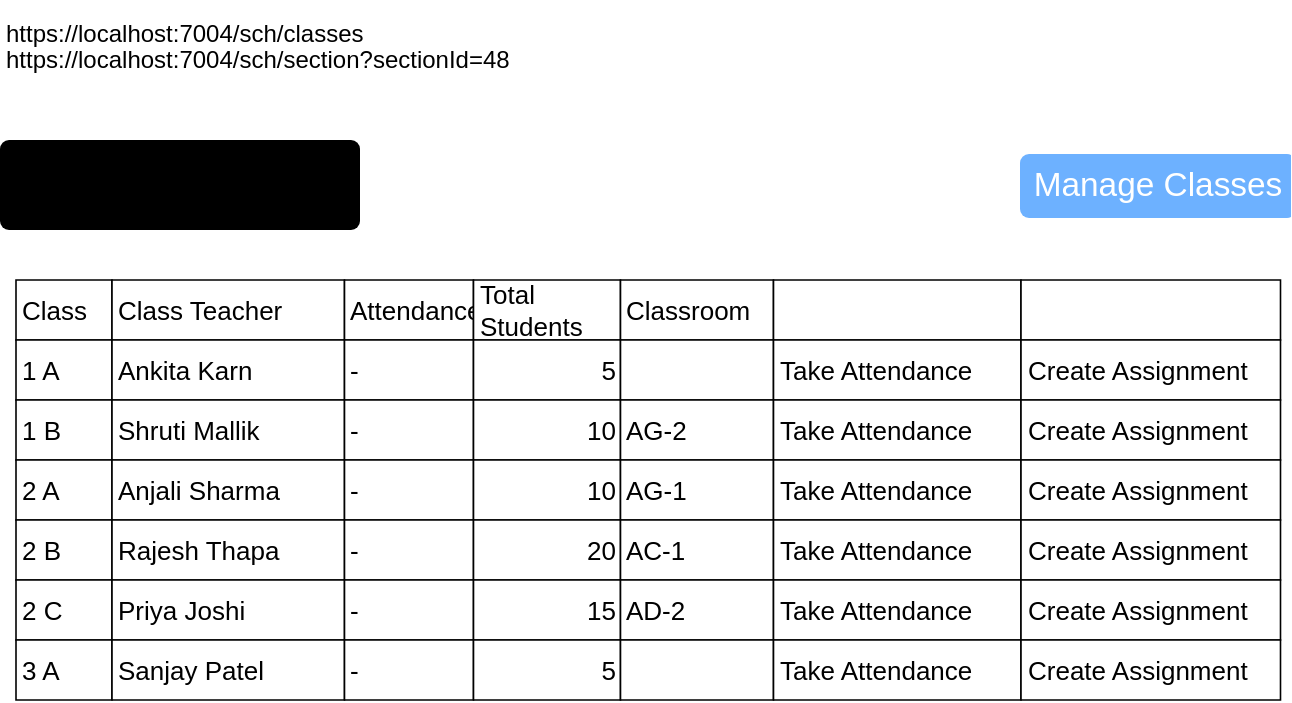 <mxfile version="24.8.3">
  <diagram name="Page-1" id="H16kf9VRxXqB6-L6vs2r">
    <mxGraphModel dx="890" dy="481" grid="1" gridSize="10" guides="1" tooltips="1" connect="1" arrows="1" fold="1" page="1" pageScale="1" pageWidth="850" pageHeight="1100" math="0" shadow="0">
      <root>
        <mxCell id="0" />
        <mxCell id="1" parent="0" />
        <mxCell id="7eF567OT12qQPNYDKjUr-1" value="" style="group;dropTarget=0;pointerEvents=0;html=1;" vertex="1" parent="1">
          <mxGeometry x="120" y="180" width="632" height="210" as="geometry" />
        </mxCell>
        <mxCell id="7eF567OT12qQPNYDKjUr-2" value="Class" style="shape=partialRectangle;html=1;whiteSpace=wrap;connectable=0;fillColor=#ffffff;verticalAlign=middle;spacing=3.8;strokeWidth=0.8;fontSize=13;align=left;" vertex="1" parent="7eF567OT12qQPNYDKjUr-1">
          <mxGeometry width="48" height="30" as="geometry" />
        </mxCell>
        <mxCell id="7eF567OT12qQPNYDKjUr-3" value="Class Teacher" style="shape=partialRectangle;html=1;whiteSpace=wrap;connectable=0;fillColor=#ffffff;verticalAlign=middle;spacing=3.8;strokeWidth=0.8;fontSize=13;align=left;" vertex="1" parent="7eF567OT12qQPNYDKjUr-1">
          <mxGeometry x="48" width="116.25" height="30" as="geometry" />
        </mxCell>
        <mxCell id="7eF567OT12qQPNYDKjUr-4" value="Attendance" style="shape=partialRectangle;html=1;whiteSpace=wrap;connectable=0;fillColor=#ffffff;verticalAlign=middle;spacing=3.8;strokeWidth=0.8;fontSize=13;align=left;" vertex="1" parent="7eF567OT12qQPNYDKjUr-1">
          <mxGeometry x="164.25" width="64.5" height="30" as="geometry" />
        </mxCell>
        <mxCell id="7eF567OT12qQPNYDKjUr-5" value="Total Students" style="shape=partialRectangle;html=1;whiteSpace=wrap;connectable=0;fillColor=#ffffff;verticalAlign=middle;spacing=3.8;strokeWidth=0.8;fontSize=13;align=left;" vertex="1" parent="7eF567OT12qQPNYDKjUr-1">
          <mxGeometry x="228.75" width="73.5" height="30" as="geometry" />
        </mxCell>
        <mxCell id="7eF567OT12qQPNYDKjUr-6" value="Classroom" style="shape=partialRectangle;html=1;whiteSpace=wrap;connectable=0;fillColor=#ffffff;verticalAlign=middle;spacing=3.8;strokeWidth=0.8;fontSize=13;align=left;" vertex="1" parent="7eF567OT12qQPNYDKjUr-1">
          <mxGeometry x="302.25" width="76.5" height="30" as="geometry" />
        </mxCell>
        <mxCell id="7eF567OT12qQPNYDKjUr-7" value="" style="shape=partialRectangle;html=1;whiteSpace=wrap;connectable=0;fillColor=#ffffff;verticalAlign=middle;spacing=3.8;strokeWidth=0.8;fontSize=13;" vertex="1" parent="7eF567OT12qQPNYDKjUr-1">
          <mxGeometry x="378.75" width="123.75" height="30" as="geometry" />
        </mxCell>
        <mxCell id="7eF567OT12qQPNYDKjUr-8" value="" style="shape=partialRectangle;html=1;whiteSpace=wrap;connectable=0;fillColor=#ffffff;verticalAlign=middle;spacing=3.8;strokeWidth=0.8;fontSize=13;" vertex="1" parent="7eF567OT12qQPNYDKjUr-1">
          <mxGeometry x="502.5" width="129.75" height="30" as="geometry" />
        </mxCell>
        <mxCell id="7eF567OT12qQPNYDKjUr-9" value="1 A" style="shape=partialRectangle;html=1;whiteSpace=wrap;connectable=0;fillColor=#ffffff;verticalAlign=middle;spacing=3.8;strokeWidth=0.8;fontSize=13;align=left;" vertex="1" parent="7eF567OT12qQPNYDKjUr-1">
          <mxGeometry y="30" width="48" height="30" as="geometry" />
        </mxCell>
        <mxCell id="7eF567OT12qQPNYDKjUr-10" value="Ankita Karn" style="shape=partialRectangle;html=1;whiteSpace=wrap;connectable=0;fillColor=#ffffff;verticalAlign=middle;spacing=3.8;strokeWidth=0.8;fontSize=13;align=left;" vertex="1" parent="7eF567OT12qQPNYDKjUr-1">
          <mxGeometry x="48" y="30" width="116.25" height="30" as="geometry" />
        </mxCell>
        <mxCell id="7eF567OT12qQPNYDKjUr-11" value="-" style="shape=partialRectangle;html=1;whiteSpace=wrap;connectable=0;fillColor=#ffffff;verticalAlign=middle;spacing=3.8;strokeWidth=0.8;fontSize=13;align=left;" vertex="1" parent="7eF567OT12qQPNYDKjUr-1">
          <mxGeometry x="164.25" y="30" width="64.5" height="30" as="geometry" />
        </mxCell>
        <mxCell id="7eF567OT12qQPNYDKjUr-12" value="5" style="shape=partialRectangle;html=1;whiteSpace=wrap;connectable=0;fillColor=#ffffff;verticalAlign=middle;spacing=3.8;strokeWidth=0.8;fontSize=13;align=right;" vertex="1" parent="7eF567OT12qQPNYDKjUr-1">
          <mxGeometry x="228.75" y="30" width="73.5" height="30" as="geometry" />
        </mxCell>
        <mxCell id="7eF567OT12qQPNYDKjUr-13" value="" style="shape=partialRectangle;html=1;whiteSpace=wrap;connectable=0;fillColor=#ffffff;verticalAlign=middle;spacing=3.8;strokeWidth=0.8;fontSize=13;" vertex="1" parent="7eF567OT12qQPNYDKjUr-1">
          <mxGeometry x="302.25" y="30" width="76.5" height="30" as="geometry" />
        </mxCell>
        <mxCell id="7eF567OT12qQPNYDKjUr-14" value="Take Attendance" style="shape=partialRectangle;html=1;whiteSpace=wrap;connectable=0;fillColor=#ffffff;verticalAlign=middle;spacing=3.8;strokeWidth=0.8;fontSize=13;align=left;" vertex="1" parent="7eF567OT12qQPNYDKjUr-1">
          <mxGeometry x="378.75" y="30" width="123.75" height="30" as="geometry" />
        </mxCell>
        <mxCell id="7eF567OT12qQPNYDKjUr-15" value="Create Assignment" style="shape=partialRectangle;html=1;whiteSpace=wrap;connectable=0;fillColor=#ffffff;verticalAlign=middle;spacing=3.8;strokeWidth=0.8;fontSize=13;align=left;" vertex="1" parent="7eF567OT12qQPNYDKjUr-1">
          <mxGeometry x="502.5" y="30" width="129.75" height="30" as="geometry" />
        </mxCell>
        <mxCell id="7eF567OT12qQPNYDKjUr-16" value="1 B" style="shape=partialRectangle;html=1;whiteSpace=wrap;connectable=0;fillColor=#ffffff;verticalAlign=middle;spacing=3.8;strokeWidth=0.8;fontSize=13;align=left;" vertex="1" parent="7eF567OT12qQPNYDKjUr-1">
          <mxGeometry y="60" width="48" height="30" as="geometry" />
        </mxCell>
        <mxCell id="7eF567OT12qQPNYDKjUr-17" value="Shruti Mallik" style="shape=partialRectangle;html=1;whiteSpace=wrap;connectable=0;fillColor=#ffffff;verticalAlign=middle;spacing=3.8;strokeWidth=0.8;fontSize=13;align=left;" vertex="1" parent="7eF567OT12qQPNYDKjUr-1">
          <mxGeometry x="48" y="60" width="116.25" height="30" as="geometry" />
        </mxCell>
        <mxCell id="7eF567OT12qQPNYDKjUr-18" value="-" style="shape=partialRectangle;html=1;whiteSpace=wrap;connectable=0;fillColor=#ffffff;verticalAlign=middle;spacing=3.8;strokeWidth=0.8;fontSize=13;align=left;" vertex="1" parent="7eF567OT12qQPNYDKjUr-1">
          <mxGeometry x="164.25" y="60" width="64.5" height="30" as="geometry" />
        </mxCell>
        <mxCell id="7eF567OT12qQPNYDKjUr-19" value="10" style="shape=partialRectangle;html=1;whiteSpace=wrap;connectable=0;fillColor=#ffffff;verticalAlign=middle;spacing=3.8;strokeWidth=0.8;fontSize=13;align=right;" vertex="1" parent="7eF567OT12qQPNYDKjUr-1">
          <mxGeometry x="228.75" y="60" width="73.5" height="30" as="geometry" />
        </mxCell>
        <mxCell id="7eF567OT12qQPNYDKjUr-20" value="AG-2" style="shape=partialRectangle;html=1;whiteSpace=wrap;connectable=0;fillColor=#ffffff;verticalAlign=middle;spacing=3.8;strokeWidth=0.8;fontSize=13;align=left;" vertex="1" parent="7eF567OT12qQPNYDKjUr-1">
          <mxGeometry x="302.25" y="60" width="76.5" height="30" as="geometry" />
        </mxCell>
        <mxCell id="7eF567OT12qQPNYDKjUr-21" value="Take Attendance" style="shape=partialRectangle;html=1;whiteSpace=wrap;connectable=0;fillColor=#ffffff;verticalAlign=middle;spacing=3.8;strokeWidth=0.8;fontSize=13;align=left;" vertex="1" parent="7eF567OT12qQPNYDKjUr-1">
          <mxGeometry x="378.75" y="60" width="123.75" height="30" as="geometry" />
        </mxCell>
        <mxCell id="7eF567OT12qQPNYDKjUr-22" value="Create Assignment" style="shape=partialRectangle;html=1;whiteSpace=wrap;connectable=0;fillColor=#ffffff;verticalAlign=middle;spacing=3.8;strokeWidth=0.8;fontSize=13;align=left;" vertex="1" parent="7eF567OT12qQPNYDKjUr-1">
          <mxGeometry x="502.5" y="60" width="129.75" height="30" as="geometry" />
        </mxCell>
        <mxCell id="7eF567OT12qQPNYDKjUr-23" value="2 A" style="shape=partialRectangle;html=1;whiteSpace=wrap;connectable=0;fillColor=#ffffff;verticalAlign=middle;spacing=3.8;strokeWidth=0.8;fontSize=13;align=left;" vertex="1" parent="7eF567OT12qQPNYDKjUr-1">
          <mxGeometry y="90" width="48" height="30" as="geometry" />
        </mxCell>
        <mxCell id="7eF567OT12qQPNYDKjUr-24" value="Anjali Sharma" style="shape=partialRectangle;html=1;whiteSpace=wrap;connectable=0;fillColor=#ffffff;verticalAlign=middle;spacing=3.8;strokeWidth=0.8;fontSize=13;align=left;" vertex="1" parent="7eF567OT12qQPNYDKjUr-1">
          <mxGeometry x="48" y="90" width="116.25" height="30" as="geometry" />
        </mxCell>
        <mxCell id="7eF567OT12qQPNYDKjUr-25" value="-" style="shape=partialRectangle;html=1;whiteSpace=wrap;connectable=0;fillColor=#ffffff;verticalAlign=middle;spacing=3.8;strokeWidth=0.8;fontSize=13;align=left;" vertex="1" parent="7eF567OT12qQPNYDKjUr-1">
          <mxGeometry x="164.25" y="90" width="64.5" height="30" as="geometry" />
        </mxCell>
        <mxCell id="7eF567OT12qQPNYDKjUr-26" value="10" style="shape=partialRectangle;html=1;whiteSpace=wrap;connectable=0;fillColor=#ffffff;verticalAlign=middle;spacing=3.8;strokeWidth=0.8;fontSize=13;align=right;" vertex="1" parent="7eF567OT12qQPNYDKjUr-1">
          <mxGeometry x="228.75" y="90" width="73.5" height="30" as="geometry" />
        </mxCell>
        <mxCell id="7eF567OT12qQPNYDKjUr-27" value="AG-1" style="shape=partialRectangle;html=1;whiteSpace=wrap;connectable=0;fillColor=#ffffff;verticalAlign=middle;spacing=3.8;strokeWidth=0.8;fontSize=13;align=left;" vertex="1" parent="7eF567OT12qQPNYDKjUr-1">
          <mxGeometry x="302.25" y="90" width="76.5" height="30" as="geometry" />
        </mxCell>
        <mxCell id="7eF567OT12qQPNYDKjUr-28" value="Take Attendance" style="shape=partialRectangle;html=1;whiteSpace=wrap;connectable=0;fillColor=#ffffff;verticalAlign=middle;spacing=3.8;strokeWidth=0.8;fontSize=13;align=left;" vertex="1" parent="7eF567OT12qQPNYDKjUr-1">
          <mxGeometry x="378.75" y="90" width="123.75" height="30" as="geometry" />
        </mxCell>
        <mxCell id="7eF567OT12qQPNYDKjUr-29" value="Create Assignment" style="shape=partialRectangle;html=1;whiteSpace=wrap;connectable=0;fillColor=#ffffff;verticalAlign=middle;spacing=3.8;strokeWidth=0.8;fontSize=13;align=left;" vertex="1" parent="7eF567OT12qQPNYDKjUr-1">
          <mxGeometry x="502.5" y="90" width="129.75" height="30" as="geometry" />
        </mxCell>
        <mxCell id="7eF567OT12qQPNYDKjUr-30" value="2 B" style="shape=partialRectangle;html=1;whiteSpace=wrap;connectable=0;fillColor=#ffffff;verticalAlign=middle;spacing=3.8;strokeWidth=0.8;fontSize=13;align=left;" vertex="1" parent="7eF567OT12qQPNYDKjUr-1">
          <mxGeometry y="120" width="48" height="30" as="geometry" />
        </mxCell>
        <mxCell id="7eF567OT12qQPNYDKjUr-31" value="Rajesh Thapa" style="shape=partialRectangle;html=1;whiteSpace=wrap;connectable=0;fillColor=#ffffff;verticalAlign=middle;spacing=3.8;strokeWidth=0.8;fontSize=13;align=left;" vertex="1" parent="7eF567OT12qQPNYDKjUr-1">
          <mxGeometry x="48" y="120" width="116.25" height="30" as="geometry" />
        </mxCell>
        <mxCell id="7eF567OT12qQPNYDKjUr-32" value="-" style="shape=partialRectangle;html=1;whiteSpace=wrap;connectable=0;fillColor=#ffffff;verticalAlign=middle;spacing=3.8;strokeWidth=0.8;fontSize=13;align=left;" vertex="1" parent="7eF567OT12qQPNYDKjUr-1">
          <mxGeometry x="164.25" y="120" width="64.5" height="30" as="geometry" />
        </mxCell>
        <mxCell id="7eF567OT12qQPNYDKjUr-33" value="20" style="shape=partialRectangle;html=1;whiteSpace=wrap;connectable=0;fillColor=#ffffff;verticalAlign=middle;spacing=3.8;strokeWidth=0.8;fontSize=13;align=right;" vertex="1" parent="7eF567OT12qQPNYDKjUr-1">
          <mxGeometry x="228.75" y="120" width="73.5" height="30" as="geometry" />
        </mxCell>
        <mxCell id="7eF567OT12qQPNYDKjUr-34" value="AC-1" style="shape=partialRectangle;html=1;whiteSpace=wrap;connectable=0;fillColor=#ffffff;verticalAlign=middle;spacing=3.8;strokeWidth=0.8;fontSize=13;align=left;" vertex="1" parent="7eF567OT12qQPNYDKjUr-1">
          <mxGeometry x="302.25" y="120" width="76.5" height="30" as="geometry" />
        </mxCell>
        <mxCell id="7eF567OT12qQPNYDKjUr-35" value="Take Attendance" style="shape=partialRectangle;html=1;whiteSpace=wrap;connectable=0;fillColor=#ffffff;verticalAlign=middle;spacing=3.8;strokeWidth=0.8;fontSize=13;align=left;" vertex="1" parent="7eF567OT12qQPNYDKjUr-1">
          <mxGeometry x="378.75" y="120" width="123.75" height="30" as="geometry" />
        </mxCell>
        <mxCell id="7eF567OT12qQPNYDKjUr-36" value="Create Assignment" style="shape=partialRectangle;html=1;whiteSpace=wrap;connectable=0;fillColor=#ffffff;verticalAlign=middle;spacing=3.8;strokeWidth=0.8;fontSize=13;align=left;" vertex="1" parent="7eF567OT12qQPNYDKjUr-1">
          <mxGeometry x="502.5" y="120" width="129.75" height="30" as="geometry" />
        </mxCell>
        <mxCell id="7eF567OT12qQPNYDKjUr-37" value="2 C" style="shape=partialRectangle;html=1;whiteSpace=wrap;connectable=0;fillColor=#ffffff;verticalAlign=middle;spacing=3.8;strokeWidth=0.8;fontSize=13;align=left;" vertex="1" parent="7eF567OT12qQPNYDKjUr-1">
          <mxGeometry y="150" width="48" height="30" as="geometry" />
        </mxCell>
        <mxCell id="7eF567OT12qQPNYDKjUr-38" value="Priya Joshi" style="shape=partialRectangle;html=1;whiteSpace=wrap;connectable=0;fillColor=#ffffff;verticalAlign=middle;spacing=3.8;strokeWidth=0.8;fontSize=13;align=left;" vertex="1" parent="7eF567OT12qQPNYDKjUr-1">
          <mxGeometry x="48" y="150" width="116.25" height="30" as="geometry" />
        </mxCell>
        <mxCell id="7eF567OT12qQPNYDKjUr-39" value="-" style="shape=partialRectangle;html=1;whiteSpace=wrap;connectable=0;fillColor=#ffffff;verticalAlign=middle;spacing=3.8;strokeWidth=0.8;fontSize=13;align=left;" vertex="1" parent="7eF567OT12qQPNYDKjUr-1">
          <mxGeometry x="164.25" y="150" width="64.5" height="30" as="geometry" />
        </mxCell>
        <mxCell id="7eF567OT12qQPNYDKjUr-40" value="15" style="shape=partialRectangle;html=1;whiteSpace=wrap;connectable=0;fillColor=#ffffff;verticalAlign=middle;spacing=3.8;strokeWidth=0.8;fontSize=13;align=right;" vertex="1" parent="7eF567OT12qQPNYDKjUr-1">
          <mxGeometry x="228.75" y="150" width="73.5" height="30" as="geometry" />
        </mxCell>
        <mxCell id="7eF567OT12qQPNYDKjUr-41" value="AD-2" style="shape=partialRectangle;html=1;whiteSpace=wrap;connectable=0;fillColor=#ffffff;verticalAlign=middle;spacing=3.8;strokeWidth=0.8;fontSize=13;align=left;" vertex="1" parent="7eF567OT12qQPNYDKjUr-1">
          <mxGeometry x="302.25" y="150" width="76.5" height="30" as="geometry" />
        </mxCell>
        <mxCell id="7eF567OT12qQPNYDKjUr-42" value="Take Attendance" style="shape=partialRectangle;html=1;whiteSpace=wrap;connectable=0;fillColor=#ffffff;verticalAlign=middle;spacing=3.8;strokeWidth=0.8;fontSize=13;align=left;" vertex="1" parent="7eF567OT12qQPNYDKjUr-1">
          <mxGeometry x="378.75" y="150" width="123.75" height="30" as="geometry" />
        </mxCell>
        <mxCell id="7eF567OT12qQPNYDKjUr-43" value="Create Assignment" style="shape=partialRectangle;html=1;whiteSpace=wrap;connectable=0;fillColor=#ffffff;verticalAlign=middle;spacing=3.8;strokeWidth=0.8;fontSize=13;align=left;" vertex="1" parent="7eF567OT12qQPNYDKjUr-1">
          <mxGeometry x="502.5" y="150" width="129.75" height="30" as="geometry" />
        </mxCell>
        <mxCell id="7eF567OT12qQPNYDKjUr-44" value="3 A" style="shape=partialRectangle;html=1;whiteSpace=wrap;connectable=0;fillColor=#ffffff;verticalAlign=middle;spacing=3.8;strokeWidth=0.8;fontSize=13;align=left;" vertex="1" parent="7eF567OT12qQPNYDKjUr-1">
          <mxGeometry y="180" width="48" height="30" as="geometry" />
        </mxCell>
        <mxCell id="7eF567OT12qQPNYDKjUr-45" value="Sanjay Patel" style="shape=partialRectangle;html=1;whiteSpace=wrap;connectable=0;fillColor=#ffffff;verticalAlign=middle;spacing=3.8;strokeWidth=0.8;fontSize=13;align=left;" vertex="1" parent="7eF567OT12qQPNYDKjUr-1">
          <mxGeometry x="48" y="180" width="116.25" height="30" as="geometry" />
        </mxCell>
        <mxCell id="7eF567OT12qQPNYDKjUr-46" value="-" style="shape=partialRectangle;html=1;whiteSpace=wrap;connectable=0;fillColor=#ffffff;verticalAlign=middle;spacing=3.8;strokeWidth=0.8;fontSize=13;align=left;" vertex="1" parent="7eF567OT12qQPNYDKjUr-1">
          <mxGeometry x="164.25" y="180" width="64.5" height="30" as="geometry" />
        </mxCell>
        <mxCell id="7eF567OT12qQPNYDKjUr-47" value="5" style="shape=partialRectangle;html=1;whiteSpace=wrap;connectable=0;fillColor=#ffffff;verticalAlign=middle;spacing=3.8;strokeWidth=0.8;fontSize=13;align=right;" vertex="1" parent="7eF567OT12qQPNYDKjUr-1">
          <mxGeometry x="228.75" y="180" width="73.5" height="30" as="geometry" />
        </mxCell>
        <mxCell id="7eF567OT12qQPNYDKjUr-48" value="" style="shape=partialRectangle;html=1;whiteSpace=wrap;connectable=0;fillColor=#ffffff;verticalAlign=middle;spacing=3.8;strokeWidth=0.8;fontSize=13;" vertex="1" parent="7eF567OT12qQPNYDKjUr-1">
          <mxGeometry x="302.25" y="180" width="76.5" height="30" as="geometry" />
        </mxCell>
        <mxCell id="7eF567OT12qQPNYDKjUr-49" value="Take Attendance" style="shape=partialRectangle;html=1;whiteSpace=wrap;connectable=0;fillColor=#ffffff;verticalAlign=middle;spacing=3.8;strokeWidth=0.8;fontSize=13;align=left;" vertex="1" parent="7eF567OT12qQPNYDKjUr-1">
          <mxGeometry x="378.75" y="180" width="123.75" height="30" as="geometry" />
        </mxCell>
        <mxCell id="7eF567OT12qQPNYDKjUr-50" value="Create Assignment" style="shape=partialRectangle;html=1;whiteSpace=wrap;connectable=0;fillColor=#ffffff;verticalAlign=middle;spacing=3.8;strokeWidth=0.8;fontSize=13;align=left;" vertex="1" parent="7eF567OT12qQPNYDKjUr-1">
          <mxGeometry x="502.5" y="180" width="129.75" height="30" as="geometry" />
        </mxCell>
        <mxCell id="7eF567OT12qQPNYDKjUr-51" value="All Classes" style="html=1;overflow=block;blockSpacing=1;whiteSpace=wrap;fontSize=20;align=left;spacing=0;strokeColor=#unset;rounded=1;absoluteArcSize=1;arcSize=9;fillColor=#unset;strokeWidth=NaN;lucidId=r0Lig8obasEd;" vertex="1" parent="1">
          <mxGeometry x="112" y="110" width="180" height="45" as="geometry" />
        </mxCell>
        <mxCell id="7eF567OT12qQPNYDKjUr-52" value="Manage Classes" style="html=1;overflow=block;blockSpacing=1;whiteSpace=wrap;fontSize=16.7;fontColor=#ffffff;spacing=3.8;strokeColor=#unset;fillOpacity=100;rounded=1;absoluteArcSize=1;arcSize=9;fillColor=#6db1ff;strokeWidth=NaN;lucidId=E0LiU~LUEUbT;" vertex="1" parent="1">
          <mxGeometry x="622" y="117" width="138" height="32" as="geometry" />
        </mxCell>
        <mxCell id="7eF567OT12qQPNYDKjUr-53" value="&lt;div style=&quot;display: flex; justify-content: flex-start; text-align: left; align-items: baseline; line-height: 1.25; margin-top: -2px; font-size: 12px;&quot;&gt;&lt;font style=&quot;font-size: 12px;&quot;&gt;&lt;span&gt;https://localhost:7004/sch/classes&lt;br&gt;&lt;/span&gt;&lt;/font&gt;&lt;/div&gt;&lt;div style=&quot;display: flex; justify-content: flex-start; text-align: left; align-items: baseline; line-height: 1.25; margin-top: -2px; font-size: 12px;&quot;&gt;&lt;font style=&quot;font-size: 12px;&quot;&gt;&lt;span&gt;https://localhost:7004/sch/section?sectionId=48&lt;/span&gt;&lt;/font&gt;&lt;/div&gt;" style="html=1;overflow=block;blockSpacing=1;whiteSpace=wrap;fontSize=13;spacing=3.8;strokeColor=none;fillOpacity=0;rounded=1;absoluteArcSize=1;arcSize=9;fillColor=#ffffff;strokeWidth=0;lucidId=iIZiVdBgxifa;" vertex="1" parent="1">
          <mxGeometry x="112" y="40" width="288" height="48" as="geometry" />
        </mxCell>
      </root>
    </mxGraphModel>
  </diagram>
</mxfile>
